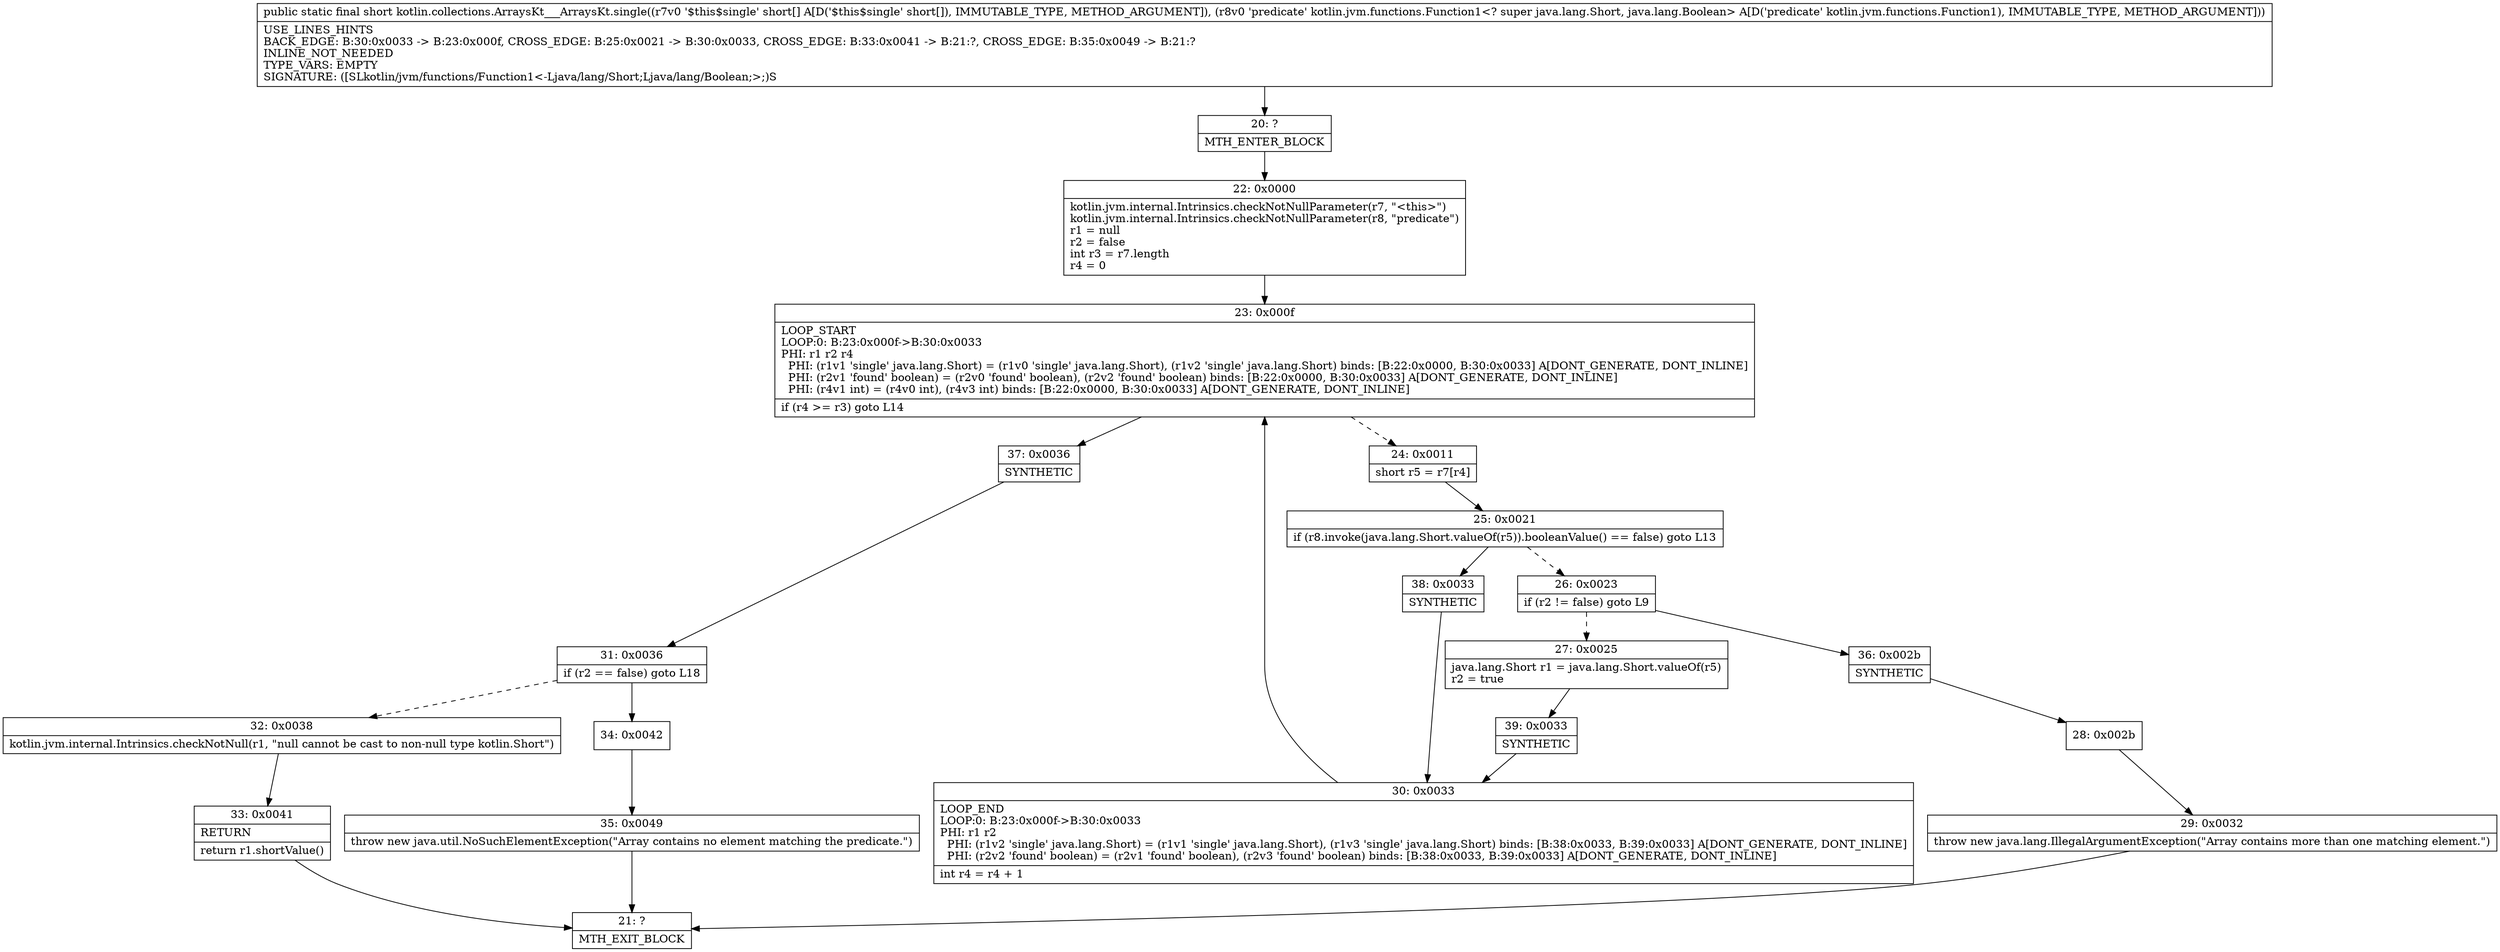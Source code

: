 digraph "CFG forkotlin.collections.ArraysKt___ArraysKt.single([SLkotlin\/jvm\/functions\/Function1;)S" {
Node_20 [shape=record,label="{20\:\ ?|MTH_ENTER_BLOCK\l}"];
Node_22 [shape=record,label="{22\:\ 0x0000|kotlin.jvm.internal.Intrinsics.checkNotNullParameter(r7, \"\<this\>\")\lkotlin.jvm.internal.Intrinsics.checkNotNullParameter(r8, \"predicate\")\lr1 = null\lr2 = false\lint r3 = r7.length\lr4 = 0\l}"];
Node_23 [shape=record,label="{23\:\ 0x000f|LOOP_START\lLOOP:0: B:23:0x000f\-\>B:30:0x0033\lPHI: r1 r2 r4 \l  PHI: (r1v1 'single' java.lang.Short) = (r1v0 'single' java.lang.Short), (r1v2 'single' java.lang.Short) binds: [B:22:0x0000, B:30:0x0033] A[DONT_GENERATE, DONT_INLINE]\l  PHI: (r2v1 'found' boolean) = (r2v0 'found' boolean), (r2v2 'found' boolean) binds: [B:22:0x0000, B:30:0x0033] A[DONT_GENERATE, DONT_INLINE]\l  PHI: (r4v1 int) = (r4v0 int), (r4v3 int) binds: [B:22:0x0000, B:30:0x0033] A[DONT_GENERATE, DONT_INLINE]\l|if (r4 \>= r3) goto L14\l}"];
Node_24 [shape=record,label="{24\:\ 0x0011|short r5 = r7[r4]\l}"];
Node_25 [shape=record,label="{25\:\ 0x0021|if (r8.invoke(java.lang.Short.valueOf(r5)).booleanValue() == false) goto L13\l}"];
Node_26 [shape=record,label="{26\:\ 0x0023|if (r2 != false) goto L9\l}"];
Node_27 [shape=record,label="{27\:\ 0x0025|java.lang.Short r1 = java.lang.Short.valueOf(r5)\lr2 = true\l}"];
Node_39 [shape=record,label="{39\:\ 0x0033|SYNTHETIC\l}"];
Node_30 [shape=record,label="{30\:\ 0x0033|LOOP_END\lLOOP:0: B:23:0x000f\-\>B:30:0x0033\lPHI: r1 r2 \l  PHI: (r1v2 'single' java.lang.Short) = (r1v1 'single' java.lang.Short), (r1v3 'single' java.lang.Short) binds: [B:38:0x0033, B:39:0x0033] A[DONT_GENERATE, DONT_INLINE]\l  PHI: (r2v2 'found' boolean) = (r2v1 'found' boolean), (r2v3 'found' boolean) binds: [B:38:0x0033, B:39:0x0033] A[DONT_GENERATE, DONT_INLINE]\l|int r4 = r4 + 1\l}"];
Node_36 [shape=record,label="{36\:\ 0x002b|SYNTHETIC\l}"];
Node_28 [shape=record,label="{28\:\ 0x002b}"];
Node_29 [shape=record,label="{29\:\ 0x0032|throw new java.lang.IllegalArgumentException(\"Array contains more than one matching element.\")\l}"];
Node_21 [shape=record,label="{21\:\ ?|MTH_EXIT_BLOCK\l}"];
Node_38 [shape=record,label="{38\:\ 0x0033|SYNTHETIC\l}"];
Node_37 [shape=record,label="{37\:\ 0x0036|SYNTHETIC\l}"];
Node_31 [shape=record,label="{31\:\ 0x0036|if (r2 == false) goto L18\l}"];
Node_32 [shape=record,label="{32\:\ 0x0038|kotlin.jvm.internal.Intrinsics.checkNotNull(r1, \"null cannot be cast to non\-null type kotlin.Short\")\l}"];
Node_33 [shape=record,label="{33\:\ 0x0041|RETURN\l|return r1.shortValue()\l}"];
Node_34 [shape=record,label="{34\:\ 0x0042}"];
Node_35 [shape=record,label="{35\:\ 0x0049|throw new java.util.NoSuchElementException(\"Array contains no element matching the predicate.\")\l}"];
MethodNode[shape=record,label="{public static final short kotlin.collections.ArraysKt___ArraysKt.single((r7v0 '$this$single' short[] A[D('$this$single' short[]), IMMUTABLE_TYPE, METHOD_ARGUMENT]), (r8v0 'predicate' kotlin.jvm.functions.Function1\<? super java.lang.Short, java.lang.Boolean\> A[D('predicate' kotlin.jvm.functions.Function1), IMMUTABLE_TYPE, METHOD_ARGUMENT]))  | USE_LINES_HINTS\lBACK_EDGE: B:30:0x0033 \-\> B:23:0x000f, CROSS_EDGE: B:25:0x0021 \-\> B:30:0x0033, CROSS_EDGE: B:33:0x0041 \-\> B:21:?, CROSS_EDGE: B:35:0x0049 \-\> B:21:?\lINLINE_NOT_NEEDED\lTYPE_VARS: EMPTY\lSIGNATURE: ([SLkotlin\/jvm\/functions\/Function1\<\-Ljava\/lang\/Short;Ljava\/lang\/Boolean;\>;)S\l}"];
MethodNode -> Node_20;Node_20 -> Node_22;
Node_22 -> Node_23;
Node_23 -> Node_24[style=dashed];
Node_23 -> Node_37;
Node_24 -> Node_25;
Node_25 -> Node_26[style=dashed];
Node_25 -> Node_38;
Node_26 -> Node_27[style=dashed];
Node_26 -> Node_36;
Node_27 -> Node_39;
Node_39 -> Node_30;
Node_30 -> Node_23;
Node_36 -> Node_28;
Node_28 -> Node_29;
Node_29 -> Node_21;
Node_38 -> Node_30;
Node_37 -> Node_31;
Node_31 -> Node_32[style=dashed];
Node_31 -> Node_34;
Node_32 -> Node_33;
Node_33 -> Node_21;
Node_34 -> Node_35;
Node_35 -> Node_21;
}


